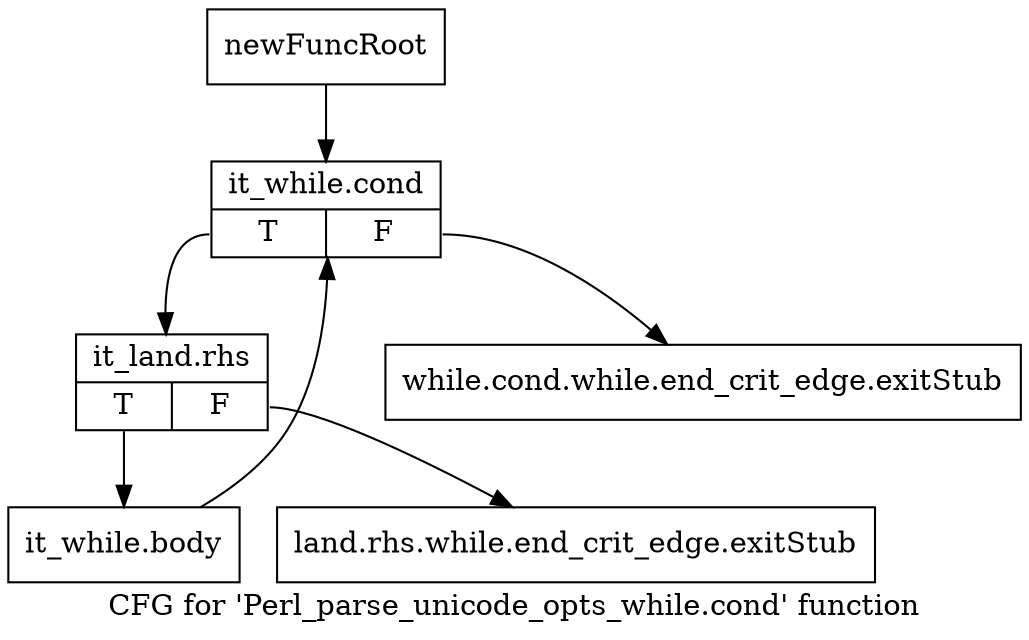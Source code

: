 digraph "CFG for 'Perl_parse_unicode_opts_while.cond' function" {
	label="CFG for 'Perl_parse_unicode_opts_while.cond' function";

	Node0x58279a0 [shape=record,label="{newFuncRoot}"];
	Node0x58279a0 -> Node0x582ff60;
	Node0x582fec0 [shape=record,label="{while.cond.while.end_crit_edge.exitStub}"];
	Node0x582ff10 [shape=record,label="{land.rhs.while.end_crit_edge.exitStub}"];
	Node0x582ff60 [shape=record,label="{it_while.cond|{<s0>T|<s1>F}}"];
	Node0x582ff60:s0 -> Node0x582ffb0;
	Node0x582ff60:s1 -> Node0x582fec0;
	Node0x582ffb0 [shape=record,label="{it_land.rhs|{<s0>T|<s1>F}}"];
	Node0x582ffb0:s0 -> Node0x5830000;
	Node0x582ffb0:s1 -> Node0x582ff10;
	Node0x5830000 [shape=record,label="{it_while.body}"];
	Node0x5830000 -> Node0x582ff60;
}
